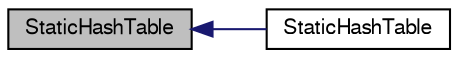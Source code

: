 digraph "StaticHashTable"
{
  bgcolor="transparent";
  edge [fontname="FreeSans",fontsize="10",labelfontname="FreeSans",labelfontsize="10"];
  node [fontname="FreeSans",fontsize="10",shape=record];
  rankdir="LR";
  Node44 [label="StaticHashTable",height=0.2,width=0.4,color="black", fillcolor="grey75", style="filled", fontcolor="black"];
  Node44 -> Node45 [dir="back",color="midnightblue",fontsize="10",style="solid",fontname="FreeSans"];
  Node45 [label="StaticHashTable",height=0.2,width=0.4,color="black",URL="$a25738.html#a4b6de59882cd38e017b85a20fda49046",tooltip="Construct as copy. "];
}
